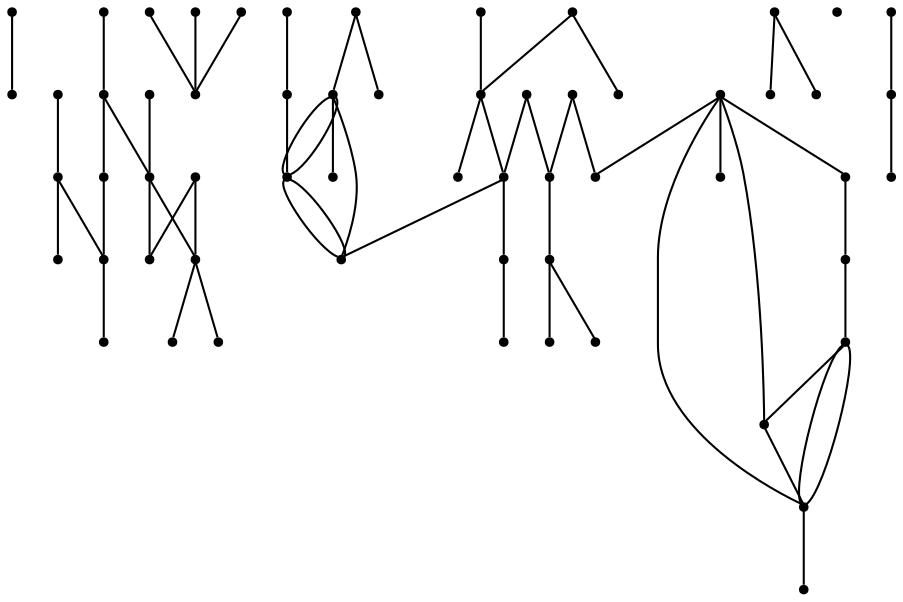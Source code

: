 graph {
  node [shape=point,comment="{\"directed\":false,\"doi\":\"10.1007/3-540-44541-2_5\",\"figure\":\"? (5)\"}"]

  v0 [pos="1808.770815531413,604.8795125979174"]
  v1 [pos="1808.770815531413,753.7244238183198"]
  v2 [pos="1793.8875198364258,798.3772867348296"]
  v3 [pos="1779.004224141439,798.3772867348296"]
  v4 [pos="1779.004224141439,813.2590308336206"]
  v5 [pos="1764.1249974568686,798.3772867348296"]
  v6 [pos="1764.1249974568686,828.14459024248"]
  v7 [pos="1749.2417017618818,887.6791972577807"]
  v8 [pos="1734.3624750773115,872.7977075129943"]
  v9 [pos="1719.4791793823242,872.7977075129943"]
  v10 [pos="1719.4791793823242,887.6791972577807"]
  v11 [pos="1719.4791793823242,857.9118937501304"]
  v12 [pos="1719.4791793823242,902.5650110206448"]
  v13 [pos="1704.5958836873374,872.7977075129943"]
  v14 [pos="1689.716657002767,828.14459024248"]
  v15 [pos="1689.716657002767,887.6791972577807"]
  v16 [pos="1689.716657002767,843.0304040053439"]
  v17 [pos="1674.8333613077803,887.6791972577807"]
  v18 [pos="1659.950065612793,828.14459024248"]
  v19 [pos="1659.950065612793,589.9980228531309"]
  v20 [pos="1659.950065612793,575.1124634442715"]
  v21 [pos="1645.0708389282227,828.14459024248"]
  v22 [pos="1645.0708389282227,589.9980228531309"]
  v23 [pos="1645.0708389282227,768.6059135631062"]
  v24 [pos="1645.0708389282227,783.4917273259703"]
  v25 [pos="1645.0708389282227,798.3772867348296"]
  v26 [pos="1630.1875432332358,679.2999333760821"]
  v27 [pos="1615.3041203816733,604.8795125979174"]
  v28 [pos="1615.3041203816733,679.2999333760821"]
  v29 [pos="1615.3041203816733,709.0713065478055"]
  v30 [pos="1615.3041203816733,738.8386100554558"]
  v31 [pos="1600.4250208536785,694.185747138946"]
  v32 [pos="1585.5417251586914,694.185747138946"]
  v33 [pos="1570.658302307129,679.2999333760821"]
  v34 [pos="1570.658302307129,694.185747138946"]
  v35 [pos="1570.658302307129,664.4184436312958"]
  v36 [pos="1555.7792027791343,679.2999333760821"]
  v37 [pos="1540.8957799275718,709.0713065478055"]
  v38 [pos="1526.0124842325847,709.0713065478055"]
  v39 [pos="1511.1333847045898,575.1124634442715"]
  v40 [pos="1511.1333847045898,604.8795125979174"]
  v41 [pos="1511.1333847045898,709.0713065478055"]
  v42 [pos="1511.1333847045898,545.3451599366211"]
  v43 [pos="1511.1333847045898,560.2266496814075"]
  v44 [pos="1511.1333847045898,649.5326298684317"]
  v45 [pos="1511.1333847045898,723.952796292592"]
  v46 [pos="1496.2499618530273,575.1124634442715"]
  v47 [pos="1496.2499618530273,709.0713065478055"]
  v48 [pos="1496.2499618530273,589.9980228531309"]
  v49 [pos="1481.3666661580405,575.1124634442715"]
  v50 [pos="1466.4875666300456,575.1124634442715"]
  v51 [pos="1451.6041437784831,604.8795125979174"]
  v52 [pos="1451.6041437784831,753.7244238183198"]
  v53 [pos="1451.6041437784831,575.1124634442715"]
  v54 [pos="1451.6041437784831,619.7653263607813"]
  v55 [pos="1451.6041437784831,634.6511401236453"]
  v56 [pos="1436.720848083496,604.8795125979174"]
  v57 [pos="1436.720848083496,753.7244238183198"]
  v58 [pos="1421.8416213989258,753.7244238183198"]

  v0 -- v19 [id="-1",pos="1808.770815531413,604.8795125979174 1800.0457763671877,602.5460689600848 1800.0457763671877,602.5460689600848 1800.0457763671877,602.5460689600848 1800.0457763671877,607.217534607832 1800.0457763671877,607.217534607832 1800.0457763671877,607.217534607832 1800.0457763671877,602.5460689600848 1800.0457763671877,602.5460689600848 1800.0457763671877,602.5460689600848 1661.7916107177737,604.879766951922 1661.7916107177737,604.879766951922 1661.7916107177737,604.879766951922 1661.7958068847659,755.5621315012652 1661.7958068847659,755.5621315012652 1661.7958068847659,755.5621315012652 1643.2291666666667,755.5621315012652 1643.2291666666667,755.5621315012652 1643.2291666666667,755.5621315012652 1643.2291666666667,603.0377352508991 1643.2291666666667,603.0377352508991 1643.2291666666667,603.0377352508991 1661.7958068847659,603.0377352508991 1661.7958068847659,603.0377352508991 1661.7958068847659,603.0377352508991 1659.9500020345054,596.0117145829408 1659.9500020345054,596.0117145829408 1659.9500020345054,596.0117145829408 1659.950065612793,589.9980228531309 1659.950065612793,589.9980228531309 1659.950065612793,589.9980228531309"]
  v52 -- v57 [id="-3",pos="1451.6041437784831,753.7244238183198 1442.733383178711,753.7244238183198 1442.733383178711,753.7244238183198 1442.733383178711,753.7244238183198 1436.720848083496,753.7244238183198 1436.720848083496,753.7244238183198 1436.720848083496,753.7244238183198"]
  v1 -- v18 [id="-4",pos="1808.770815531413,753.7244238183198 1800.0457763671877,751.3866561624097 1800.0457763671877,751.3866561624097 1800.0457763671877,751.3866561624097 1800.0457763671877,756.058121810157 1800.0457763671877,756.058121810157 1800.0457763671877,756.058121810157 1800.0457763671877,751.3866561624097 1800.0457763671877,751.3866561624097 1800.0457763671877,751.3866561624097 1661.7916107177737,753.7244238183198 1661.7916107177737,753.7244238183198 1661.7916107177737,753.7244238183198 1659.9500020345054,822.1311528666747 1659.9500020345054,822.1311528666747 1659.9500020345054,822.1311528666747 1659.9500020345054,820.7978291747717 1659.9500020345054,820.7978291747717 1659.9500020345054,820.7978291747717 1657.616678873698,819.4182130540387 1657.616678873698,819.4182130540387 1657.616678873698,819.4182130540387 1659.950065612793,828.14459024248 1659.950065612793,828.14459024248 1659.950065612793,828.14459024248"]
  v53 -- v51 [id="-6",pos="1451.6041437784831,575.1124634442715 1451.604207356771,598.8663295761166 1451.604207356771,598.8663295761166 1451.604207356771,598.8663295761166 1451.604207356771,597.532751530209 1451.604207356771,597.532751530209 1451.604207356771,597.532751530209 1449.2708841959636,596.1574594275536 1449.2708841959636,596.1574594275536 1449.2708841959636,596.1574594275536 1451.6041437784831,604.8795125979174 1451.6041437784831,604.8795125979174 1451.6041437784831,604.8795125979174"]
  v50 -- v49 [id="-8",pos="1466.4875666300456,575.1124634442715 1475.3541310628257,575.1124634442715 1475.3541310628257,575.1124634442715 1475.3541310628257,575.1124634442715 1474.0208943684897,575.1124634442715 1474.0208943684897,575.1124634442715 1474.0208943684897,575.1124634442715 1472.6458231608074,577.4461614361087 1472.6458231608074,577.4461614361087 1472.6458231608074,577.4461614361087 1481.3666661580405,575.1124634442715 1481.3666661580405,575.1124634442715 1481.3666661580405,575.1124634442715"]
  v46 -- v48 [id="-10",pos="1496.2499618530273,575.1124634442715 1493.9167022705078,583.8345166146353 1493.9167022705078,583.8345166146353 1493.9167022705078,583.8345166146353 1493.9167022705078,583.8345166146353 1493.9167022705078,583.8345166146353 1493.9167022705078,583.8345166146353 1498.5833485921225,583.8345166146353 1498.5833485921225,583.8345166146353 1498.5833485921225,583.8345166146353 1496.2499618530273,589.9980228531309 1496.2499618530273,589.9980228531309 1496.2499618530273,589.9980228531309"]
  v51 -- v40 [id="-11",pos="1451.6041437784831,604.8795125979174 1505.120849609375,604.879766951922 1505.120849609375,604.879766951922 1505.120849609375,604.879766951922 1503.7832895914714,604.879766951922 1503.7832895914714,604.879766951922 1503.7832895914714,604.879766951922 1502.4083455403647,607.217534607832 1502.4083455403647,607.217534607832 1502.4083455403647,607.217534607832 1511.1333847045898,604.8795125979174 1511.1333847045898,604.8795125979174 1511.1333847045898,604.8795125979174"]
  v41 -- v47 [id="-12",pos="1511.1333847045898,709.0713065478055 1502.4083455403647,706.7335388918954 1502.4083455403647,706.7335388918954 1502.4083455403647,706.7335388918954 1502.4083455403647,706.7335388918954 1502.4083455403647,706.7335388918954 1502.4083455403647,706.7335388918954 1502.4083455403647,711.4052588936472 1502.4083455403647,711.4052588936472 1502.4083455403647,711.4052588936472 1496.2499618530273,709.0713065478055 1496.2499618530273,709.0713065478055 1496.2499618530273,709.0713065478055"]
  v44 -- v38 [id="-14",pos="1511.1333847045898,649.5326298684317 1451.604207356771,649.5326298684317 1451.604207356771,649.5326298684317 1451.604207356771,649.5326298684317 1451.604207356771,738.8386100554559 1451.604207356771,738.8386100554559 1451.604207356771,738.8386100554559 1526.0125478108725,738.8386100554559 1526.0125478108725,738.8386100554559 1526.0125478108725,738.8386100554559 1526.0125478108725,715.0849982776153 1526.0125478108725,715.0849982776153 1526.0125478108725,715.0849982776153 1526.0124842325847,709.0713065478055 1526.0124842325847,709.0713065478055 1526.0124842325847,709.0713065478055"]
  v44 -- v40 [id="-16",pos="1511.1333847045898,649.5326298684317 1513.4666442871094,640.810576698068 1513.4666442871094,640.810576698068 1513.4666442871094,640.810576698068 1508.7958017985027,640.810576698068 1508.7958017985027,640.810576698068 1508.7958017985027,640.810576698068 1513.4666442871094,640.810576698068 1513.4666442871094,640.810576698068 1513.4666442871094,640.810576698068 1511.1333847045898,604.8795125979174 1511.1333847045898,604.8795125979174 1511.1333847045898,604.8795125979174"]
  v43 -- v42 [id="-18",pos="1511.1333847045898,560.2266496814075 1513.4666442871094,551.5043421570392 1513.4666442871094,551.5043421570392 1513.4666442871094,551.5043421570392 1508.7958017985027,551.5043421570392 1508.7958017985027,551.5043421570392 1508.7958017985027,551.5043421570392 1513.4666442871094,551.5043421570392 1513.4666442871094,551.5043421570392 1513.4666442871094,551.5043421570392 1511.1333847045898,545.3451599366211 1511.1333847045898,545.3451599366211 1511.1333847045898,545.3451599366211"]
  v40 -- v27 [id="-21",pos="1511.1333847045898,604.8795125979174 1519.854227701823,607.217534607832 1519.854227701823,607.217534607832 1519.854227701823,607.217534607832 1519.854227701823,602.5460689600848 1519.854227701823,602.5460689600848 1519.854227701823,602.5460689600848 1519.854227701823,607.217534607832 1519.854227701823,607.217534607832 1519.854227701823,607.217534607832 1615.3041203816733,604.8795125979174 1615.3041203816733,604.8795125979174 1615.3041203816733,604.8795125979174"]
  v51 -- v56 [id="-22",pos="1451.6041437784831,604.8795125979174 1442.88330078125,602.5460689600848 1442.88330078125,602.5460689600848 1442.88330078125,602.5460689600848 1442.88330078125,607.217534607832 1442.88330078125,607.217534607832 1442.88330078125,607.217534607832 1442.88330078125,602.5460689600848 1442.88330078125,602.5460689600848 1442.88330078125,602.5460689600848 1436.720848083496,604.8795125979174 1436.720848083496,604.8795125979174 1436.720848083496,604.8795125979174"]
  v2 -- v3 [id="-24",pos="1793.8875198364258,798.3772867348296 1785.0166320800784,798.3775410888342 1785.0166320800784,798.3775410888342 1785.0166320800784,798.3775410888342 1786.354192097982,798.3775410888342 1786.354192097982,798.3775410888342 1786.354192097982,798.3775410888342 1787.7291361490886,796.0395190789195 1787.7291361490886,796.0395190789195 1787.7291361490886,796.0395190789195 1779.004224141439,798.3772867348296 1779.004224141439,798.3772867348296 1779.004224141439,798.3772867348296"]
  v37 -- v38 [id="-26",pos="1540.8957799275718,709.0713065478055 1532.1749369303386,706.7335388918954 1532.1749369303386,706.7335388918954 1532.1749369303386,706.7335388918954 1532.1749369303386,706.7335388918954 1532.1749369303386,706.7335388918954 1532.1749369303386,706.7335388918954 1532.1749369303386,711.4052588936472 1532.1749369303386,711.4052588936472 1532.1749369303386,711.4052588936472 1526.0124842325847,709.0713065478055 1526.0124842325847,709.0713065478055 1526.0124842325847,709.0713065478055"]
  v37 -- v29 [id="-27",pos="1540.8957799275718,709.0713065478055 1549.6166229248047,711.4052588936472 1549.6166229248047,711.4052588936472 1549.6166229248047,711.4052588936472 1549.6166229248047,706.7335388918954 1549.6166229248047,706.7335388918954 1549.6166229248047,706.7335388918954 1549.6166229248047,711.4052588936472 1549.6166229248047,711.4052588936472 1549.6166229248047,711.4052588936472 1615.3041203816733,709.0713065478055 1615.3041203816733,709.0713065478055 1615.3041203816733,709.0713065478055"]
  v36 -- v33 [id="-28",pos="1555.7792027791343,679.2999333760821 1564.6458943684897,679.2999333760821 1564.6458943684897,679.2999333760821 1564.6458943684897,679.2999333760821 1563.3125305175781,679.2999333760821 1563.3125305175781,679.2999333760821 1563.3125305175781,679.2999333760821 1561.937459309896,681.6379553859967 1561.937459309896,681.6379553859967 1561.937459309896,681.6379553859967 1570.658302307129,679.2999333760821 1570.658302307129,679.2999333760821 1570.658302307129,679.2999333760821"]
  v33 -- v28 [id="-32",pos="1570.658302307129,679.2999333760821 1609.291712443034,679.2999333760821 1609.291712443034,679.2999333760821 1609.291712443034,679.2999333760821 1615.3041203816733,679.2999333760821 1615.3041203816733,679.2999333760821 1615.3041203816733,679.2999333760821"]
  v33 -- v35 [id="-34",pos="1570.658302307129,679.2999333760821 1572.9958852132163,670.5776258517138 1572.9958852132163,670.5776258517138 1572.9958852132163,670.5776258517138 1572.9958852132163,670.5776258517138 1572.9958852132163,670.5776258517138 1572.9958852132163,670.5776258517138 1568.3250427246094,670.5776258517138 1568.3250427246094,670.5776258517138 1568.3250427246094,670.5776258517138 1570.658302307129,664.4184436312958 1570.658302307129,664.4184436312958 1570.658302307129,664.4184436312958"]
  v31 -- v32 [id="-35",pos="1600.4250208536785,694.185747138946 1591.5541330973308,694.1857471389461 1591.5541330973308,694.1857471389461 1591.5541330973308,694.1857471389461 1592.8874969482422,694.1857471389461 1592.8874969482422,694.1857471389461 1592.8874969482422,694.1857471389461 1594.262440999349,691.8520491471089 1594.262440999349,691.8520491471089 1594.262440999349,691.8520491471089 1585.5417251586914,694.185747138946 1585.5417251586914,694.185747138946 1585.5417251586914,694.185747138946"]
  v39 -- v20 [id="-36",pos="1511.1333847045898,575.1124634442715 1519.854227701823,577.4461614361087 1519.854227701823,577.4461614361087 1519.854227701823,577.4461614361087 1519.854227701823,572.7787654524344 1519.854227701823,572.7787654524344 1519.854227701823,572.7787654524344 1519.854227701823,577.4461614361087 1519.854227701823,577.4461614361087 1519.854227701823,577.4461614361087 1659.950065612793,575.1124634442715 1659.950065612793,575.1124634442715 1659.950065612793,575.1124634442715"]
  v28 -- v29 [id="-39",pos="1615.3041203816733,679.2999333760821 1615.3041839599612,703.0578691720002 1615.3041839599612,703.0578691720002 1615.3041839599612,703.0578691720002 1615.3041839599612,701.7202214620196 1615.3041839599612,701.7202214620196 1615.3041839599612,701.7202214620196 1612.9708607991538,700.3449293593642 1612.9708607991538,700.3449293593642 1612.9708607991538,700.3449293593642 1615.3041203816733,709.0713065478055 1615.3041203816733,709.0713065478055 1615.3041203816733,709.0713065478055"]
  v27 -- v22 [id="-42",pos="1615.3041203816733,604.8795125979174 1624.0291595458987,607.217534607832 1624.0291595458987,607.217534607832 1624.0291595458987,607.217534607832 1624.0291595458987,607.217534607832 1624.0291595458987,607.217534607832 1624.0291595458987,607.217534607832 1624.0291595458987,602.5460689600848 1624.0291595458987,602.5460689600848 1624.0291595458987,602.5460689600848 1643.2291666666667,604.879766951922 1643.2291666666667,604.879766951922 1643.2291666666667,604.879766951922 1645.0667063395183,596.0117145829408 1645.0667063395183,596.0117145829408 1645.0667063395183,596.0117145829408 1645.0667063395183,597.3450382748438 1645.0667063395183,597.3450382748438 1645.0667063395183,597.3450382748438 1647.4042256673179,598.7203303774992 1647.4042256673179,598.7203303774992 1647.4042256673179,598.7203303774992 1645.0708389282227,589.9980228531309 1645.0708389282227,589.9980228531309 1645.0708389282227,589.9980228531309"]
  v24 -- v23 [id="-43",pos="1645.0708389282227,783.4917273259703 1647.4042256673179,774.7694198016019 1647.4042256673179,774.7694198016019 1647.4042256673179,774.7694198016019 1647.4042256673179,774.7694198016019 1647.4042256673179,774.7694198016019 1647.4042256673179,774.7694198016019 1642.7333831787112,774.7694198016019 1642.7333831787112,774.7694198016019 1642.7333831787112,774.7694198016019 1645.0708389282227,768.6059135631062 1645.0708389282227,768.6059135631062 1645.0708389282227,768.6059135631062"]
  v24 -- v25 [id="-46",pos="1645.0708389282227,783.4917273259703 1642.7333831787112,792.2140348503385 1642.7333831787112,792.2140348503385 1642.7333831787112,792.2140348503385 1647.4042256673179,792.2140348503385 1647.4042256673179,792.2140348503385 1647.4042256673179,792.2140348503385 1642.7333831787112,792.2140348503385 1642.7333831787112,792.2140348503385 1642.7333831787112,792.2140348503385 1645.0708389282227,798.3772867348296 1645.0708389282227,798.3772867348296 1645.0708389282227,798.3772867348296"]
  v18 -- v21 [id="-48",pos="1659.950065612793,828.14459024248 1651.22922261556,825.8108922506428 1651.22922261556,825.8108922506428 1651.22922261556,825.8108922506428 1651.22922261556,830.4785425883217 1651.22922261556,830.4785425883217 1651.22922261556,830.4785425883217 1651.22922261556,825.8108922506428 1651.22922261556,825.8108922506428 1651.22922261556,825.8108922506428 1645.0708389282227,828.14459024248 1645.0708389282227,828.14459024248 1645.0708389282227,828.14459024248"]
  v54 -- v51 [id="-53",pos="1451.6041437784831,619.7653263607813 1453.9375305175781,611.0432731904176 1453.9375305175781,611.0432731904176 1453.9375305175781,611.0432731904176 1453.9375305175781,611.0432731904176 1453.9375305175781,611.0432731904176 1453.9375305175781,611.0432731904176 1449.2708841959636,611.0432731904176 1449.2708841959636,611.0432731904176 1449.2708841959636,611.0432731904176 1451.6041437784831,604.8795125979174 1451.6041437784831,604.8795125979174 1451.6041437784831,604.8795125979174"]
  v17 -- v15 [id="-55",pos="1674.8333613077803,887.6791972577807 1683.7000528971355,887.6791972577807 1683.7000528971355,887.6791972577807 1683.7000528971355,887.6791972577807 1682.366689046224,887.6791972577807 1682.366689046224,887.6791972577807 1682.366689046224,887.6791972577807 1680.9916178385417,890.0172192676954 1680.9916178385417,890.0172192676954 1680.9916178385417,890.0172192676954 1689.716657002767,887.6791972577807 1689.716657002767,887.6791972577807 1689.716657002767,887.6791972577807"]
  v18 -- v14 [id="-56",pos="1659.950065612793,828.14459024248 1683.7000528971355,828.14459024248 1683.7000528971355,828.14459024248 1683.7000528971355,828.14459024248 1682.366689046224,828.14459024248 1682.366689046224,828.14459024248 1682.366689046224,828.14459024248 1680.9916178385417,830.4785425883217 1680.9916178385417,830.4785425883217 1680.9916178385417,830.4785425883217 1689.716657002767,828.14459024248 1689.716657002767,828.14459024248 1689.716657002767,828.14459024248"]
  v15 -- v16 [id="-59",pos="1689.716657002767,887.6791972577807 1689.7125244140627,849.0438413811493 1689.7125244140627,849.0438413811493 1689.7125244140627,849.0438413811493 1689.7125244140627,850.3774194270569 1689.7125244140627,850.3774194270569 1689.7125244140627,850.3774194270569 1692.050043741862,851.7527115297123 1692.050043741862,851.7527115297123 1692.050043741862,851.7527115297123 1689.716657002767,843.0304040053439 1689.716657002767,843.0304040053439 1689.716657002767,843.0304040053439"]
  v15 -- v10 [id="-60",pos="1689.716657002767,887.6791972577807 1698.4375000000002,890.0172192676954 1698.4375000000002,890.0172192676954 1698.4375000000002,890.0172192676954 1698.4375000000002,885.3454992659437 1698.4375000000002,885.3454992659437 1698.4375000000002,885.3454992659437 1698.4375000000002,890.0172192676954 1698.4375000000002,890.0172192676954 1698.4375000000002,890.0172192676954 1719.4791793823242,887.6791972577807 1719.4791793823242,887.6791972577807 1719.4791793823242,887.6791972577807"]
  v13 -- v7 [id="-62",pos="1704.5958836873374,872.7977075129943 1706.929143269857,864.0713303245531 1706.929143269857,864.0713303245531 1706.929143269857,864.0713303245531 1706.929143269857,864.0713303245531 1706.929143269857,864.0713303245531 1706.929143269857,864.0713303245531 1702.2624969482424,864.0713303245531 1702.2624969482424,864.0713303245531 1702.2624969482424,864.0713303245531 1704.5958201090496,843.0304040053439 1704.5958201090496,843.0304040053439 1704.5958201090496,843.0304040053439 1749.241638183594,843.0304040053439 1749.241638183594,843.0304040053439 1749.241638183594,843.0304040053439 1749.2417017618818,887.6791972577807 1749.2417017618818,887.6791972577807 1749.2417017618818,887.6791972577807"]
  v13 -- v9 [id="-63",pos="1704.5958836873374,872.7977075129943 1713.320795694987,875.1314055048315 1713.320795694987,875.1314055048315 1713.320795694987,875.1314055048315 1713.320795694987,875.1314055048315 1713.320795694987,875.1314055048315 1713.320795694987,875.1314055048315 1713.320795694987,870.4599398570842 1713.320795694987,870.4599398570842 1713.320795694987,870.4599398570842 1719.4791793823242,872.7977075129943 1719.4791793823242,872.7977075129943 1719.4791793823242,872.7977075129943"]
  v12 -- v10 [id="-64",pos="1719.4791793823242,902.5650110206448 1719.4791158040366,893.6926346335861 1719.4791158040366,893.6926346335861 1719.4791158040366,893.6926346335861 1719.4791158040366,895.0305366975712 1719.4791158040366,895.0305366975712 1719.4791158040366,895.0305366975712 1721.812438964844,896.4055744462221 1721.812438964844,896.4055744462221 1721.812438964844,896.4055744462221 1719.4791793823242,887.6791972577807 1719.4791793823242,887.6791972577807 1719.4791793823242,887.6791972577807"]
  v10 -- v9 [id="-65",pos="1719.4791793823242,887.6791972577807 1721.812438964844,878.9571440874171 1721.812438964844,878.9571440874171 1721.812438964844,878.9571440874171 1717.1457926432292,878.9571440874171 1717.1457926432292,878.9571440874171 1717.1457926432292,878.9571440874171 1721.812438964844,878.9571440874171 1721.812438964844,878.9571440874171 1721.812438964844,878.9571440874171 1719.4791793823242,872.7977075129943 1719.4791793823242,872.7977075129943 1719.4791793823242,872.7977075129943"]
  v9 -- v8 [id="-67",pos="1719.4791793823242,872.7977075129943 1728.2000223795574,875.1314055048315 1728.2000223795574,875.1314055048315 1728.2000223795574,875.1314055048315 1728.2000223795574,875.1314055048315 1728.2000223795574,875.1314055048315 1728.2000223795574,875.1314055048315 1728.2000223795574,870.4599398570842 1728.2000223795574,870.4599398570842 1728.2000223795574,870.4599398570842 1734.3624750773115,872.7977075129943 1734.3624750773115,872.7977075129943 1734.3624750773115,872.7977075129943"]
  v10 -- v7 [id="-68",pos="1719.4791793823242,887.6791972577807 1743.2291666666667,887.6791972577807 1743.2291666666667,887.6791972577807 1743.2291666666667,887.6791972577807 1749.2417017618818,887.6791972577807 1749.2417017618818,887.6791972577807 1749.2417017618818,887.6791972577807"]
  v14 -- v6 [id="-70",pos="1689.716657002767,828.14459024248 1698.4375000000002,830.4785425883217 1698.4375000000002,830.4785425883217 1698.4375000000002,830.4785425883217 1698.4375000000002,825.8108922506428 1698.4375000000002,825.8108922506428 1698.4375000000002,825.8108922506428 1698.4375000000002,830.4785425883217 1698.4375000000002,830.4785425883217 1698.4375000000002,830.4785425883217 1764.1249974568686,828.14459024248 1764.1249974568686,828.14459024248 1764.1249974568686,828.14459024248"]
  v5 -- v3 [id="-78",pos="1764.1249974568686,798.3772867348296 1772.8458404541018,800.7112390806714 1772.8458404541018,800.7112390806714 1772.8458404541018,800.7112390806714 1772.8458404541018,796.0395190789195 1772.8458404541018,796.0395190789195 1772.8458404541018,796.0395190789195 1772.8458404541018,800.7112390806714 1772.8458404541018,800.7112390806714 1772.8458404541018,800.7112390806714 1779.004224141439,798.3772867348296 1779.004224141439,798.3772867348296 1779.004224141439,798.3772867348296"]
  v4 -- v3 [id="-80",pos="1779.004224141439,813.2590308336206 1779.0041605631511,804.3909784646395 1779.0041605631511,804.3909784646395 1779.0041605631511,804.3909784646395 1779.0041605631511,805.724556510547 1779.0041605631511,805.724556510547 1779.0041605631511,805.724556510547 1781.3416798909507,807.0995942591979 1781.3416798909507,807.0995942591979 1781.3416798909507,807.0995942591979 1779.004224141439,798.3772867348296 1779.004224141439,798.3772867348296 1779.004224141439,798.3772867348296"]
  v46 -- v48 [id="-9",pos="1496.2499618530273,575.1124634442715 1487.3792012532554,575.1124634442715 1487.3792012532554,575.1124634442715 1487.3792012532554,575.1124634442715 1488.7166341145835,575.1124634442715 1488.7166341145835,575.1124634442715 1488.7166341145835,575.1124634442715 1496.2499618530273,589.9980228531309 1496.2499618530273,589.9980228531309 1496.2499618530273,589.9980228531309"]
  v40 -- v48 [id="-17",pos="1511.1333847045898,604.8795125979174 1511.1333211263022,581.1259008200768 1511.1333211263022,581.1259008200768 1511.1333211263022,581.1259008200768 1511.1333211263022,582.4594788659845 1511.1333211263022,582.4594788659845 1511.1333211263022,582.4594788659845 1496.2499618530273,589.9980228531309 1496.2499618530273,589.9980228531309 1496.2499618530273,589.9980228531309"]
  v39 -- v48 [id="-19",pos="1511.1333847045898,575.1124634442715 1496.2499618530273,589.9980228531309 1496.2499618530273,589.9980228531309 1496.2499618530273,589.9980228531309"]
  v54 -- v55 [id="-23",pos="1451.6041437784831,619.7653263607813 1451.6041437784831,634.6511401236453 1451.6041437784831,634.6511401236453 1451.6041437784831,634.6511401236453"]
  v34 -- v33 [id="-31",pos="1570.658302307129,694.185747138946 1579.5291900634766,694.1857471389461 1579.5291900634766,694.1857471389461 1579.5291900634766,694.1857471389461 1578.1958262125652,694.1857471389461 1578.1958262125652,694.1857471389461 1578.1958262125652,694.1857471389461 1570.658302307129,679.2999333760821 1570.658302307129,679.2999333760821 1570.658302307129,679.2999333760821"]
  v32 -- v34 [id="-33",pos="1585.5417251586914,694.185747138946 1570.658302307129,694.185747138946 1570.658302307129,694.185747138946 1570.658302307129,694.185747138946"]
  v28 -- v36 [id="-38",pos="1615.3041203816733,679.2999333760821 1615.3041839599612,649.5326298684317 1615.3041839599612,649.5326298684317 1615.3041839599612,649.5326298684317 1540.8958435058594,649.5326298684317 1540.8958435058594,649.5326298684317 1540.8958435058594,649.5326298684317 1540.8958435058594,694.1857471389461 1540.8958435058594,694.1857471389461 1540.8958435058594,694.1857471389461 1564.6458943684897,694.1857471389461 1564.6458943684897,694.1857471389461 1564.6458943684897,694.1857471389461 1563.3125305175781,694.1857471389461 1563.3125305175781,694.1857471389461 1563.3125305175781,694.1857471389461 1555.7792027791343,679.2999333760821 1555.7792027791343,679.2999333760821 1555.7792027791343,679.2999333760821"]
  v49 -- v46 [id="-45",pos="1481.3666661580405,575.1124634442715 1496.2499618530273,575.1124634442715 1496.2499618530273,575.1124634442715 1496.2499618530273,575.1124634442715"]
  v39 -- v46 [id="-47",pos="1511.1333847045898,575.1124634442715 1511.1333211263022,566.2400870572129 1511.1333211263022,566.2400870572129 1511.1333211263022,566.2400870572129 1511.1333211263022,567.577989121198 1511.1333211263022,567.577989121198 1511.1333211263022,567.577989121198 1496.2499618530273,575.1124634442715 1496.2499618530273,575.1124634442715 1496.2499618530273,575.1124634442715"]
  v46 -- v39 [id="-49",pos="1496.2499618530273,575.1124634442715 1511.1333847045898,575.1124634442715 1511.1333847045898,575.1124634442715 1511.1333847045898,575.1124634442715"]
  v38 -- v41 [id="-51",pos="1526.0124842325847,709.0713065478055 1511.1333847045898,709.0713065478055 1511.1333847045898,709.0713065478055 1511.1333847045898,709.0713065478055"]
  v43 -- v39 [id="-52",pos="1511.1333847045898,560.2266496814075 1511.1333847045898,575.1124634442715 1511.1333847045898,575.1124634442715 1511.1333847045898,575.1124634442715"]
  v41 -- v45 [id="-54",pos="1511.1333847045898,709.0713065478055 1511.1333847045898,723.952796292592 1511.1333847045898,723.952796292592 1511.1333847045898,723.952796292592"]
  v57 -- v58 [id="-57",pos="1436.720848083496,753.7244238183198 1421.8416213989258,753.7244238183198 1421.8416213989258,753.7244238183198 1421.8416213989258,753.7244238183198"]
  v28 -- v26 [id="-69",pos="1615.3041203816733,679.2999333760821 1630.1875432332358,679.2999333760821 1630.1875432332358,679.2999333760821 1630.1875432332358,679.2999333760821"]
  v9 -- v11 [id="-72",pos="1719.4791793823242,872.7977075129943 1719.4791793823242,857.9118937501304 1719.4791793823242,857.9118937501304 1719.4791793823242,857.9118937501304"]
  v16 -- v14 [id="-73",pos="1689.716657002767,843.0304040053439 1689.716657002767,828.14459024248 1689.716657002767,828.14459024248 1689.716657002767,828.14459024248"]
  v34 -- v36 [id="-81",pos="1570.658302307129,694.185747138946 1555.7792027791343,679.2999333760821 1555.7792027791343,679.2999333760821 1555.7792027791343,679.2999333760821"]
  v34 -- v33 [id="-82",pos="1570.658302307129,694.185747138946 1570.658302307129,679.2999333760821 1570.658302307129,679.2999333760821 1570.658302307129,679.2999333760821"]
  v28 -- v31 [id="-88",pos="1615.3041203816733,679.2999333760821 1600.4250208536785,694.185747138946 1600.4250208536785,694.185747138946 1600.4250208536785,694.185747138946"]
}